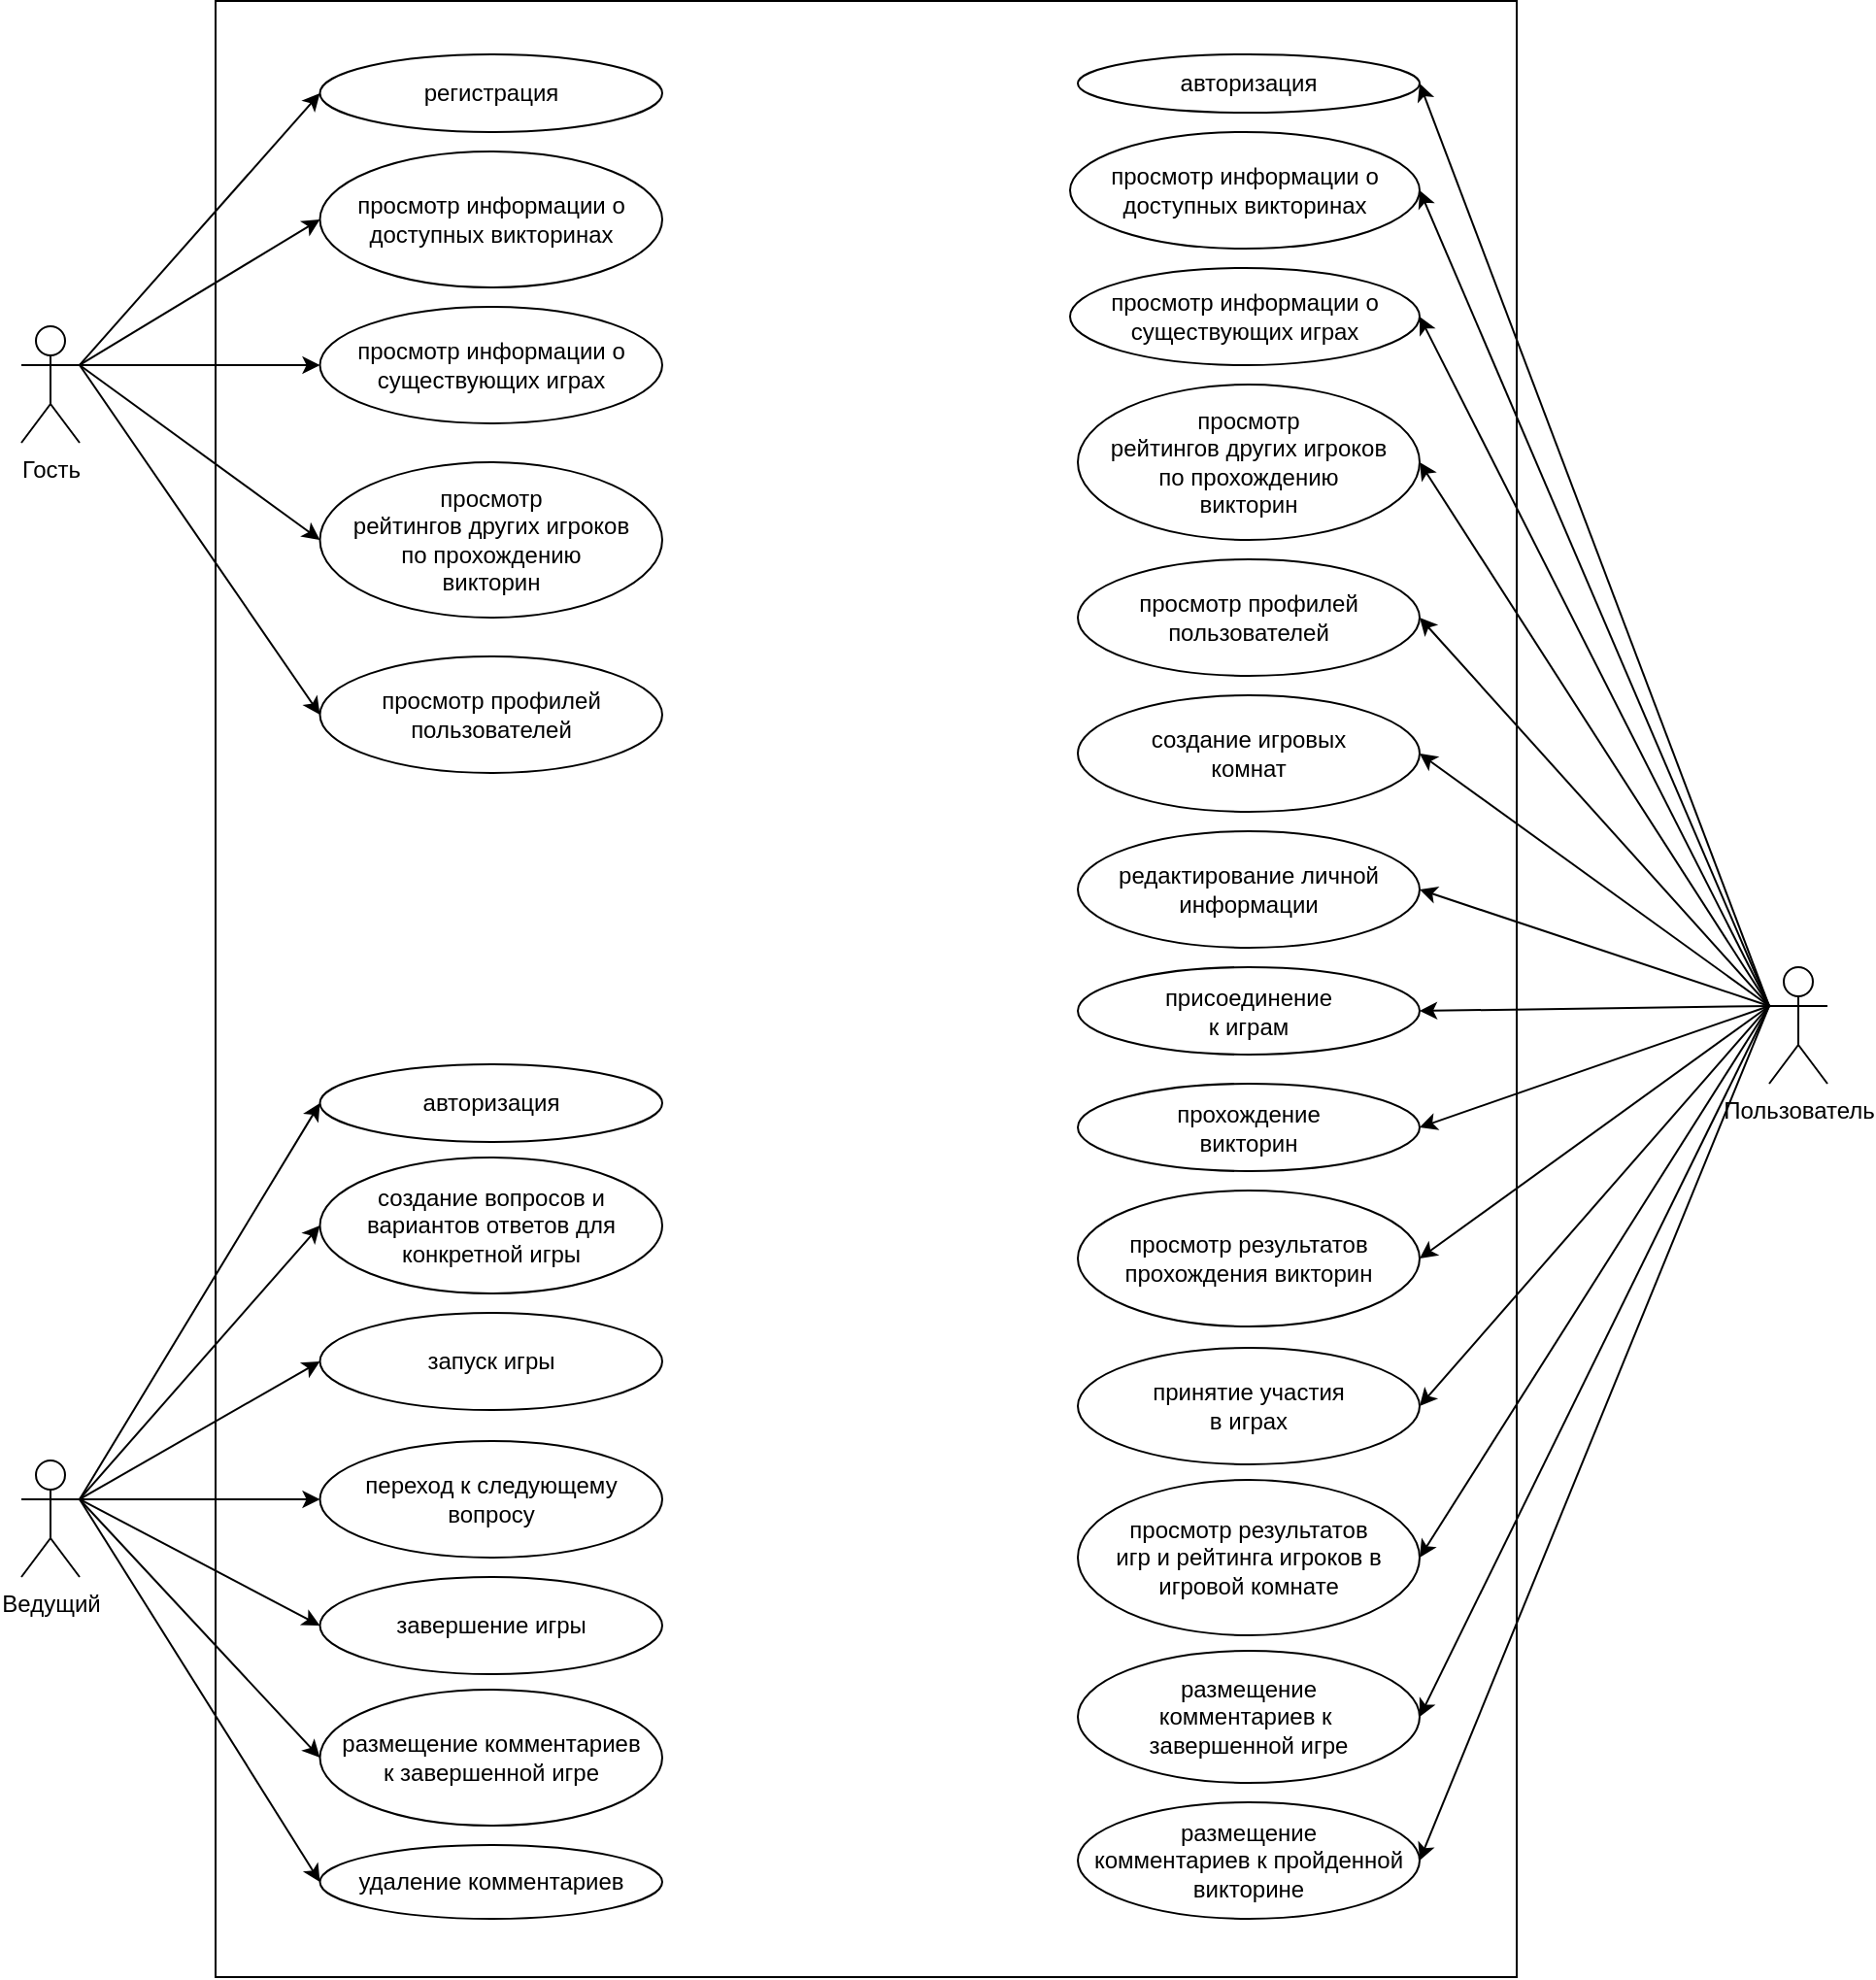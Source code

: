 <mxfile version="24.8.3">
  <diagram name="Страница — 1" id="BYr-S_5UHETh9rV4C7v4">
    <mxGraphModel dx="2169" dy="3378" grid="1" gridSize="10" guides="1" tooltips="1" connect="1" arrows="1" fold="1" page="1" pageScale="1" pageWidth="827" pageHeight="1169" math="0" shadow="0">
      <root>
        <mxCell id="0" />
        <mxCell id="1" parent="0" />
        <mxCell id="77w_7Mb7cASkEfUO3HJ_-63" value="" style="rounded=0;whiteSpace=wrap;html=1;" vertex="1" parent="1">
          <mxGeometry x="250" y="-527.5" width="670" height="1017.5" as="geometry" />
        </mxCell>
        <mxCell id="77w_7Mb7cASkEfUO3HJ_-49" style="rounded=0;orthogonalLoop=1;jettySize=auto;html=1;exitX=0;exitY=0.333;exitDx=0;exitDy=0;exitPerimeter=0;entryX=1;entryY=0.5;entryDx=0;entryDy=0;" edge="1" parent="1" source="77w_7Mb7cASkEfUO3HJ_-1" target="77w_7Mb7cASkEfUO3HJ_-7">
          <mxGeometry relative="1" as="geometry" />
        </mxCell>
        <mxCell id="77w_7Mb7cASkEfUO3HJ_-50" style="rounded=0;orthogonalLoop=1;jettySize=auto;html=1;exitX=0;exitY=0.333;exitDx=0;exitDy=0;exitPerimeter=0;entryX=1;entryY=0.5;entryDx=0;entryDy=0;" edge="1" parent="1" source="77w_7Mb7cASkEfUO3HJ_-1" target="77w_7Mb7cASkEfUO3HJ_-9">
          <mxGeometry relative="1" as="geometry" />
        </mxCell>
        <mxCell id="77w_7Mb7cASkEfUO3HJ_-51" style="rounded=0;orthogonalLoop=1;jettySize=auto;html=1;exitX=0;exitY=0.333;exitDx=0;exitDy=0;exitPerimeter=0;entryX=1;entryY=0.5;entryDx=0;entryDy=0;" edge="1" parent="1" source="77w_7Mb7cASkEfUO3HJ_-1" target="77w_7Mb7cASkEfUO3HJ_-11">
          <mxGeometry relative="1" as="geometry" />
        </mxCell>
        <mxCell id="77w_7Mb7cASkEfUO3HJ_-52" style="rounded=0;orthogonalLoop=1;jettySize=auto;html=1;exitX=0;exitY=0.333;exitDx=0;exitDy=0;exitPerimeter=0;entryX=1;entryY=0.5;entryDx=0;entryDy=0;" edge="1" parent="1" source="77w_7Mb7cASkEfUO3HJ_-1" target="77w_7Mb7cASkEfUO3HJ_-13">
          <mxGeometry relative="1" as="geometry" />
        </mxCell>
        <mxCell id="77w_7Mb7cASkEfUO3HJ_-53" style="rounded=0;orthogonalLoop=1;jettySize=auto;html=1;exitX=0;exitY=0.333;exitDx=0;exitDy=0;exitPerimeter=0;entryX=1;entryY=0.5;entryDx=0;entryDy=0;" edge="1" parent="1" source="77w_7Mb7cASkEfUO3HJ_-1" target="77w_7Mb7cASkEfUO3HJ_-15">
          <mxGeometry relative="1" as="geometry" />
        </mxCell>
        <mxCell id="77w_7Mb7cASkEfUO3HJ_-54" style="rounded=0;orthogonalLoop=1;jettySize=auto;html=1;exitX=0;exitY=0.333;exitDx=0;exitDy=0;exitPerimeter=0;entryX=1;entryY=0.5;entryDx=0;entryDy=0;" edge="1" parent="1" source="77w_7Mb7cASkEfUO3HJ_-1" target="77w_7Mb7cASkEfUO3HJ_-16">
          <mxGeometry relative="1" as="geometry" />
        </mxCell>
        <mxCell id="77w_7Mb7cASkEfUO3HJ_-55" style="rounded=0;orthogonalLoop=1;jettySize=auto;html=1;exitX=0;exitY=0.333;exitDx=0;exitDy=0;exitPerimeter=0;entryX=1;entryY=0.5;entryDx=0;entryDy=0;" edge="1" parent="1" source="77w_7Mb7cASkEfUO3HJ_-1" target="77w_7Mb7cASkEfUO3HJ_-17">
          <mxGeometry relative="1" as="geometry" />
        </mxCell>
        <mxCell id="77w_7Mb7cASkEfUO3HJ_-56" style="rounded=0;orthogonalLoop=1;jettySize=auto;html=1;exitX=0;exitY=0.333;exitDx=0;exitDy=0;exitPerimeter=0;entryX=1;entryY=0.5;entryDx=0;entryDy=0;" edge="1" parent="1" source="77w_7Mb7cASkEfUO3HJ_-1" target="77w_7Mb7cASkEfUO3HJ_-18">
          <mxGeometry relative="1" as="geometry" />
        </mxCell>
        <mxCell id="77w_7Mb7cASkEfUO3HJ_-57" style="rounded=0;orthogonalLoop=1;jettySize=auto;html=1;exitX=0;exitY=0.333;exitDx=0;exitDy=0;exitPerimeter=0;entryX=1;entryY=0.5;entryDx=0;entryDy=0;" edge="1" parent="1" source="77w_7Mb7cASkEfUO3HJ_-1" target="77w_7Mb7cASkEfUO3HJ_-19">
          <mxGeometry relative="1" as="geometry" />
        </mxCell>
        <mxCell id="77w_7Mb7cASkEfUO3HJ_-58" style="rounded=0;orthogonalLoop=1;jettySize=auto;html=1;exitX=0;exitY=0.333;exitDx=0;exitDy=0;exitPerimeter=0;entryX=1;entryY=0.5;entryDx=0;entryDy=0;" edge="1" parent="1" source="77w_7Mb7cASkEfUO3HJ_-1" target="77w_7Mb7cASkEfUO3HJ_-20">
          <mxGeometry relative="1" as="geometry" />
        </mxCell>
        <mxCell id="77w_7Mb7cASkEfUO3HJ_-59" style="rounded=0;orthogonalLoop=1;jettySize=auto;html=1;exitX=0;exitY=0.333;exitDx=0;exitDy=0;exitPerimeter=0;entryX=1;entryY=0.5;entryDx=0;entryDy=0;" edge="1" parent="1" source="77w_7Mb7cASkEfUO3HJ_-1" target="77w_7Mb7cASkEfUO3HJ_-21">
          <mxGeometry relative="1" as="geometry" />
        </mxCell>
        <mxCell id="77w_7Mb7cASkEfUO3HJ_-60" style="rounded=0;orthogonalLoop=1;jettySize=auto;html=1;exitX=0;exitY=0.333;exitDx=0;exitDy=0;exitPerimeter=0;entryX=1;entryY=0.5;entryDx=0;entryDy=0;" edge="1" parent="1" source="77w_7Mb7cASkEfUO3HJ_-1" target="77w_7Mb7cASkEfUO3HJ_-22">
          <mxGeometry relative="1" as="geometry" />
        </mxCell>
        <mxCell id="77w_7Mb7cASkEfUO3HJ_-61" style="rounded=0;orthogonalLoop=1;jettySize=auto;html=1;exitX=0;exitY=0.333;exitDx=0;exitDy=0;exitPerimeter=0;entryX=1;entryY=0.5;entryDx=0;entryDy=0;" edge="1" parent="1" source="77w_7Mb7cASkEfUO3HJ_-1" target="77w_7Mb7cASkEfUO3HJ_-23">
          <mxGeometry relative="1" as="geometry" />
        </mxCell>
        <mxCell id="77w_7Mb7cASkEfUO3HJ_-62" style="rounded=0;orthogonalLoop=1;jettySize=auto;html=1;exitX=0;exitY=0.333;exitDx=0;exitDy=0;exitPerimeter=0;entryX=1;entryY=0.5;entryDx=0;entryDy=0;" edge="1" parent="1" source="77w_7Mb7cASkEfUO3HJ_-1" target="77w_7Mb7cASkEfUO3HJ_-25">
          <mxGeometry relative="1" as="geometry" />
        </mxCell>
        <mxCell id="77w_7Mb7cASkEfUO3HJ_-1" value="Пользователь" style="shape=umlActor;verticalLabelPosition=bottom;verticalAlign=top;html=1;outlineConnect=0;" vertex="1" parent="1">
          <mxGeometry x="1050" y="-30" width="30" height="60" as="geometry" />
        </mxCell>
        <mxCell id="77w_7Mb7cASkEfUO3HJ_-42" style="rounded=0;orthogonalLoop=1;jettySize=auto;html=1;exitX=1;exitY=0.333;exitDx=0;exitDy=0;exitPerimeter=0;entryX=0;entryY=0.5;entryDx=0;entryDy=0;" edge="1" parent="1" source="77w_7Mb7cASkEfUO3HJ_-2" target="77w_7Mb7cASkEfUO3HJ_-6">
          <mxGeometry relative="1" as="geometry" />
        </mxCell>
        <mxCell id="77w_7Mb7cASkEfUO3HJ_-43" style="rounded=0;orthogonalLoop=1;jettySize=auto;html=1;exitX=1;exitY=0.333;exitDx=0;exitDy=0;exitPerimeter=0;entryX=0;entryY=0.5;entryDx=0;entryDy=0;" edge="1" parent="1" source="77w_7Mb7cASkEfUO3HJ_-2" target="77w_7Mb7cASkEfUO3HJ_-26">
          <mxGeometry relative="1" as="geometry" />
        </mxCell>
        <mxCell id="77w_7Mb7cASkEfUO3HJ_-44" style="rounded=0;orthogonalLoop=1;jettySize=auto;html=1;exitX=1;exitY=0.333;exitDx=0;exitDy=0;exitPerimeter=0;entryX=0;entryY=0.5;entryDx=0;entryDy=0;" edge="1" parent="1" source="77w_7Mb7cASkEfUO3HJ_-2" target="77w_7Mb7cASkEfUO3HJ_-27">
          <mxGeometry relative="1" as="geometry" />
        </mxCell>
        <mxCell id="77w_7Mb7cASkEfUO3HJ_-45" style="rounded=0;orthogonalLoop=1;jettySize=auto;html=1;exitX=1;exitY=0.333;exitDx=0;exitDy=0;exitPerimeter=0;entryX=0;entryY=0.5;entryDx=0;entryDy=0;" edge="1" parent="1" source="77w_7Mb7cASkEfUO3HJ_-2" target="77w_7Mb7cASkEfUO3HJ_-28">
          <mxGeometry relative="1" as="geometry" />
        </mxCell>
        <mxCell id="77w_7Mb7cASkEfUO3HJ_-46" style="rounded=0;orthogonalLoop=1;jettySize=auto;html=1;exitX=1;exitY=0.333;exitDx=0;exitDy=0;exitPerimeter=0;entryX=0;entryY=0.5;entryDx=0;entryDy=0;" edge="1" parent="1" source="77w_7Mb7cASkEfUO3HJ_-2" target="77w_7Mb7cASkEfUO3HJ_-29">
          <mxGeometry relative="1" as="geometry" />
        </mxCell>
        <mxCell id="77w_7Mb7cASkEfUO3HJ_-47" style="rounded=0;orthogonalLoop=1;jettySize=auto;html=1;exitX=1;exitY=0.333;exitDx=0;exitDy=0;exitPerimeter=0;entryX=0;entryY=0.5;entryDx=0;entryDy=0;" edge="1" parent="1" source="77w_7Mb7cASkEfUO3HJ_-2" target="77w_7Mb7cASkEfUO3HJ_-30">
          <mxGeometry relative="1" as="geometry" />
        </mxCell>
        <mxCell id="77w_7Mb7cASkEfUO3HJ_-48" style="rounded=0;orthogonalLoop=1;jettySize=auto;html=1;exitX=1;exitY=0.333;exitDx=0;exitDy=0;exitPerimeter=0;entryX=0;entryY=0.5;entryDx=0;entryDy=0;" edge="1" parent="1" source="77w_7Mb7cASkEfUO3HJ_-2" target="77w_7Mb7cASkEfUO3HJ_-31">
          <mxGeometry relative="1" as="geometry" />
        </mxCell>
        <mxCell id="77w_7Mb7cASkEfUO3HJ_-2" value="Ведущий" style="shape=umlActor;verticalLabelPosition=bottom;verticalAlign=top;html=1;outlineConnect=0;" vertex="1" parent="1">
          <mxGeometry x="150" y="224" width="30" height="60" as="geometry" />
        </mxCell>
        <mxCell id="77w_7Mb7cASkEfUO3HJ_-32" style="rounded=0;orthogonalLoop=1;jettySize=auto;html=1;entryX=0;entryY=0.5;entryDx=0;entryDy=0;exitX=1;exitY=0.333;exitDx=0;exitDy=0;exitPerimeter=0;" edge="1" parent="1" source="77w_7Mb7cASkEfUO3HJ_-3" target="77w_7Mb7cASkEfUO3HJ_-5">
          <mxGeometry relative="1" as="geometry" />
        </mxCell>
        <mxCell id="77w_7Mb7cASkEfUO3HJ_-33" style="rounded=0;orthogonalLoop=1;jettySize=auto;html=1;entryX=0;entryY=0.5;entryDx=0;entryDy=0;exitX=1;exitY=0.333;exitDx=0;exitDy=0;exitPerimeter=0;" edge="1" parent="1" source="77w_7Mb7cASkEfUO3HJ_-3" target="77w_7Mb7cASkEfUO3HJ_-8">
          <mxGeometry relative="1" as="geometry">
            <mxPoint x="210" y="-200" as="sourcePoint" />
          </mxGeometry>
        </mxCell>
        <mxCell id="77w_7Mb7cASkEfUO3HJ_-34" style="rounded=0;orthogonalLoop=1;jettySize=auto;html=1;entryX=0;entryY=0.5;entryDx=0;entryDy=0;exitX=1;exitY=0.333;exitDx=0;exitDy=0;exitPerimeter=0;" edge="1" parent="1" source="77w_7Mb7cASkEfUO3HJ_-3" target="77w_7Mb7cASkEfUO3HJ_-10">
          <mxGeometry relative="1" as="geometry">
            <mxPoint x="210" y="-200" as="sourcePoint" />
          </mxGeometry>
        </mxCell>
        <mxCell id="77w_7Mb7cASkEfUO3HJ_-36" style="rounded=0;orthogonalLoop=1;jettySize=auto;html=1;entryX=0;entryY=0.5;entryDx=0;entryDy=0;exitX=1;exitY=0.333;exitDx=0;exitDy=0;exitPerimeter=0;" edge="1" parent="1" source="77w_7Mb7cASkEfUO3HJ_-3" target="77w_7Mb7cASkEfUO3HJ_-12">
          <mxGeometry relative="1" as="geometry" />
        </mxCell>
        <mxCell id="77w_7Mb7cASkEfUO3HJ_-37" style="rounded=0;orthogonalLoop=1;jettySize=auto;html=1;entryX=0;entryY=0.5;entryDx=0;entryDy=0;exitX=1;exitY=0.333;exitDx=0;exitDy=0;exitPerimeter=0;" edge="1" parent="1" source="77w_7Mb7cASkEfUO3HJ_-3" target="77w_7Mb7cASkEfUO3HJ_-14">
          <mxGeometry relative="1" as="geometry" />
        </mxCell>
        <mxCell id="77w_7Mb7cASkEfUO3HJ_-3" value="Гость" style="shape=umlActor;verticalLabelPosition=bottom;verticalAlign=top;html=1;outlineConnect=0;" vertex="1" parent="1">
          <mxGeometry x="150" y="-360" width="30" height="60" as="geometry" />
        </mxCell>
        <mxCell id="77w_7Mb7cASkEfUO3HJ_-5" value="регистрация" style="ellipse;whiteSpace=wrap;html=1;" vertex="1" parent="1">
          <mxGeometry x="303.75" y="-500" width="176.25" height="40" as="geometry" />
        </mxCell>
        <mxCell id="77w_7Mb7cASkEfUO3HJ_-6" value="авторизация" style="ellipse;whiteSpace=wrap;html=1;" vertex="1" parent="1">
          <mxGeometry x="303.75" y="20" width="176.25" height="40" as="geometry" />
        </mxCell>
        <mxCell id="77w_7Mb7cASkEfUO3HJ_-7" value="авторизация" style="ellipse;whiteSpace=wrap;html=1;" vertex="1" parent="1">
          <mxGeometry x="694" y="-500" width="176" height="30" as="geometry" />
        </mxCell>
        <mxCell id="77w_7Mb7cASkEfUO3HJ_-8" value="просмотр информации о доступных викторинах" style="ellipse;whiteSpace=wrap;html=1;" vertex="1" parent="1">
          <mxGeometry x="303.75" y="-450" width="176.25" height="70" as="geometry" />
        </mxCell>
        <mxCell id="77w_7Mb7cASkEfUO3HJ_-9" value="просмотр информации о доступных викторинах" style="ellipse;whiteSpace=wrap;html=1;" vertex="1" parent="1">
          <mxGeometry x="690" y="-460" width="180" height="60" as="geometry" />
        </mxCell>
        <mxCell id="77w_7Mb7cASkEfUO3HJ_-10" value="просмотр информации о существующих играх" style="ellipse;whiteSpace=wrap;html=1;" vertex="1" parent="1">
          <mxGeometry x="303.75" y="-370" width="176.25" height="60" as="geometry" />
        </mxCell>
        <mxCell id="77w_7Mb7cASkEfUO3HJ_-11" value="просмотр информации о существующих играх" style="ellipse;whiteSpace=wrap;html=1;" vertex="1" parent="1">
          <mxGeometry x="690" y="-390" width="180" height="50" as="geometry" />
        </mxCell>
        <mxCell id="77w_7Mb7cASkEfUO3HJ_-12" value="просмотр&lt;div&gt;рейтингов&amp;nbsp;&lt;span style=&quot;background-color: initial;&quot;&gt;других игроков&lt;/span&gt;&lt;div&gt;по прохождению&lt;/div&gt;&lt;div&gt;викторин&lt;/div&gt;&lt;/div&gt;" style="ellipse;whiteSpace=wrap;html=1;" vertex="1" parent="1">
          <mxGeometry x="303.75" y="-290" width="176.25" height="80" as="geometry" />
        </mxCell>
        <mxCell id="77w_7Mb7cASkEfUO3HJ_-13" value="просмотр&lt;div&gt;рейтингов&amp;nbsp;&lt;span style=&quot;background-color: initial;&quot;&gt;других игроков&lt;/span&gt;&lt;div&gt;по прохождению&lt;/div&gt;&lt;div&gt;викторин&lt;/div&gt;&lt;/div&gt;" style="ellipse;whiteSpace=wrap;html=1;" vertex="1" parent="1">
          <mxGeometry x="694" y="-330" width="176" height="80" as="geometry" />
        </mxCell>
        <mxCell id="77w_7Mb7cASkEfUO3HJ_-14" value="просмотр профилей пользователей" style="ellipse;whiteSpace=wrap;html=1;" vertex="1" parent="1">
          <mxGeometry x="303.75" y="-190" width="176.25" height="60" as="geometry" />
        </mxCell>
        <mxCell id="77w_7Mb7cASkEfUO3HJ_-15" value="просмотр профилей пользователей" style="ellipse;whiteSpace=wrap;html=1;" vertex="1" parent="1">
          <mxGeometry x="694" y="-240" width="176" height="60" as="geometry" />
        </mxCell>
        <mxCell id="77w_7Mb7cASkEfUO3HJ_-16" value=" создание игровых &lt;br/&gt;комнат" style="ellipse;whiteSpace=wrap;html=1;" vertex="1" parent="1">
          <mxGeometry x="694" y="-170" width="176" height="60" as="geometry" />
        </mxCell>
        <mxCell id="77w_7Mb7cASkEfUO3HJ_-17" value="редактирование личной информации" style="ellipse;whiteSpace=wrap;html=1;" vertex="1" parent="1">
          <mxGeometry x="694" y="-100" width="176" height="60" as="geometry" />
        </mxCell>
        <mxCell id="77w_7Mb7cASkEfUO3HJ_-18" value=" присоединение&lt;div&gt;к играм&lt;/div&gt;" style="ellipse;whiteSpace=wrap;html=1;" vertex="1" parent="1">
          <mxGeometry x="694" y="-30" width="176" height="45" as="geometry" />
        </mxCell>
        <mxCell id="77w_7Mb7cASkEfUO3HJ_-19" value="прохождение &lt;br/&gt;викторин" style="ellipse;whiteSpace=wrap;html=1;" vertex="1" parent="1">
          <mxGeometry x="694" y="30" width="176" height="45" as="geometry" />
        </mxCell>
        <mxCell id="77w_7Mb7cASkEfUO3HJ_-20" value="просмотр результатов прохождения викторин" style="ellipse;whiteSpace=wrap;html=1;" vertex="1" parent="1">
          <mxGeometry x="694" y="85" width="176" height="70" as="geometry" />
        </mxCell>
        <mxCell id="77w_7Mb7cASkEfUO3HJ_-21" value="принятие участия&lt;div&gt;в играх&lt;/div&gt;" style="ellipse;whiteSpace=wrap;html=1;" vertex="1" parent="1">
          <mxGeometry x="694" y="166" width="176" height="60" as="geometry" />
        </mxCell>
        <mxCell id="77w_7Mb7cASkEfUO3HJ_-22" value="просмотр результатов&lt;div&gt;игр и рейтинга игроков в игровой комнате&lt;/div&gt;" style="ellipse;whiteSpace=wrap;html=1;" vertex="1" parent="1">
          <mxGeometry x="694" y="234" width="176" height="80" as="geometry" />
        </mxCell>
        <mxCell id="77w_7Mb7cASkEfUO3HJ_-23" value="размещение &lt;br&gt;комментариев к&amp;nbsp;&lt;div&gt;завершенной игре&lt;/div&gt;" style="ellipse;whiteSpace=wrap;html=1;" vertex="1" parent="1">
          <mxGeometry x="694" y="322" width="176" height="68" as="geometry" />
        </mxCell>
        <mxCell id="77w_7Mb7cASkEfUO3HJ_-25" value="размещение&lt;div&gt;комментариев к пройденной &lt;br&gt;викторине&lt;/div&gt;" style="ellipse;whiteSpace=wrap;html=1;" vertex="1" parent="1">
          <mxGeometry x="694" y="400" width="176" height="60" as="geometry" />
        </mxCell>
        <mxCell id="77w_7Mb7cASkEfUO3HJ_-26" value="создание вопросов и вариантов ответов для &lt;br/&gt;конкретной игры" style="ellipse;whiteSpace=wrap;html=1;" vertex="1" parent="1">
          <mxGeometry x="303.75" y="68" width="176.25" height="70" as="geometry" />
        </mxCell>
        <mxCell id="77w_7Mb7cASkEfUO3HJ_-27" value="запуск игры" style="ellipse;whiteSpace=wrap;html=1;" vertex="1" parent="1">
          <mxGeometry x="303.75" y="148" width="176.25" height="50" as="geometry" />
        </mxCell>
        <mxCell id="77w_7Mb7cASkEfUO3HJ_-28" value="переход к следующему вопросу" style="ellipse;whiteSpace=wrap;html=1;" vertex="1" parent="1">
          <mxGeometry x="303.75" y="214" width="176.25" height="60" as="geometry" />
        </mxCell>
        <mxCell id="77w_7Mb7cASkEfUO3HJ_-29" value="завершение игры" style="ellipse;whiteSpace=wrap;html=1;" vertex="1" parent="1">
          <mxGeometry x="303.75" y="284" width="176.25" height="50" as="geometry" />
        </mxCell>
        <mxCell id="77w_7Mb7cASkEfUO3HJ_-30" value="размещение комментариев&lt;div&gt;к завершенной игре&lt;/div&gt;" style="ellipse;whiteSpace=wrap;html=1;" vertex="1" parent="1">
          <mxGeometry x="303.75" y="342" width="176.25" height="70" as="geometry" />
        </mxCell>
        <mxCell id="77w_7Mb7cASkEfUO3HJ_-31" value="удаление комментариев" style="ellipse;whiteSpace=wrap;html=1;" vertex="1" parent="1">
          <mxGeometry x="303.75" y="422" width="176.25" height="38" as="geometry" />
        </mxCell>
      </root>
    </mxGraphModel>
  </diagram>
</mxfile>
